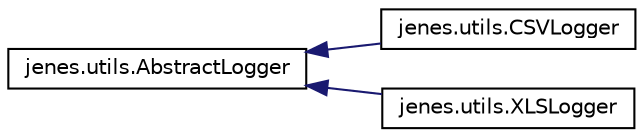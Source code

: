 digraph "Representación gráfica de la clase"
{
  edge [fontname="Helvetica",fontsize="10",labelfontname="Helvetica",labelfontsize="10"];
  node [fontname="Helvetica",fontsize="10",shape=record];
  rankdir="LR";
  Node1 [label="jenes.utils.AbstractLogger",height=0.2,width=0.4,color="black", fillcolor="white", style="filled",URL="$classjenes_1_1utils_1_1_abstract_logger.html"];
  Node1 -> Node2 [dir="back",color="midnightblue",fontsize="10",style="solid",fontname="Helvetica"];
  Node2 [label="jenes.utils.CSVLogger",height=0.2,width=0.4,color="black", fillcolor="white", style="filled",URL="$classjenes_1_1utils_1_1_c_s_v_logger.html"];
  Node1 -> Node3 [dir="back",color="midnightblue",fontsize="10",style="solid",fontname="Helvetica"];
  Node3 [label="jenes.utils.XLSLogger",height=0.2,width=0.4,color="black", fillcolor="white", style="filled",URL="$classjenes_1_1utils_1_1_x_l_s_logger.html"];
}
